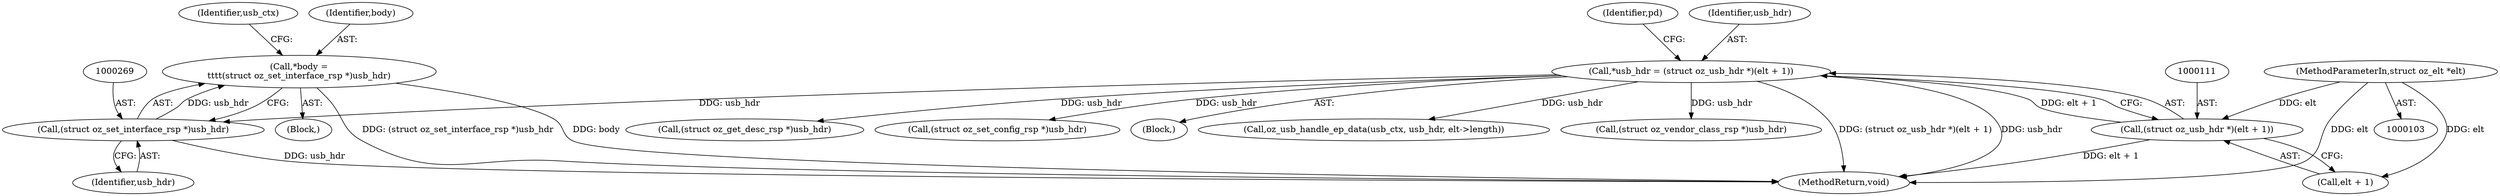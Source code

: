 digraph "0_linux_d114b9fe78c8d6fc6e70808c2092aa307c36dc8e@pointer" {
"1000266" [label="(Call,*body =\n\t\t\t\t(struct oz_set_interface_rsp *)usb_hdr)"];
"1000268" [label="(Call,(struct oz_set_interface_rsp *)usb_hdr)"];
"1000108" [label="(Call,*usb_hdr = (struct oz_usb_hdr *)(elt + 1))"];
"1000110" [label="(Call,(struct oz_usb_hdr *)(elt + 1))"];
"1000105" [label="(MethodParameterIn,struct oz_elt *elt)"];
"1000120" [label="(Identifier,pd)"];
"1000109" [label="(Identifier,usb_hdr)"];
"1000289" [label="(Call,(struct oz_vendor_class_rsp *)usb_hdr)"];
"1000273" [label="(Identifier,usb_ctx)"];
"1000268" [label="(Call,(struct oz_set_interface_rsp *)usb_hdr)"];
"1000112" [label="(Call,elt + 1)"];
"1000266" [label="(Call,*body =\n\t\t\t\t(struct oz_set_interface_rsp *)usb_hdr)"];
"1000105" [label="(MethodParameterIn,struct oz_elt *elt)"];
"1000270" [label="(Identifier,usb_hdr)"];
"1000264" [label="(Block,)"];
"1000190" [label="(Call,(struct oz_get_desc_rsp *)usb_hdr)"];
"1000247" [label="(Call,(struct oz_set_config_rsp *)usb_hdr)"];
"1000267" [label="(Identifier,body)"];
"1000106" [label="(Block,)"];
"1000315" [label="(Call,oz_usb_handle_ep_data(usb_ctx, usb_hdr, elt->length))"];
"1000108" [label="(Call,*usb_hdr = (struct oz_usb_hdr *)(elt + 1))"];
"1000325" [label="(MethodReturn,void)"];
"1000110" [label="(Call,(struct oz_usb_hdr *)(elt + 1))"];
"1000266" -> "1000264"  [label="AST: "];
"1000266" -> "1000268"  [label="CFG: "];
"1000267" -> "1000266"  [label="AST: "];
"1000268" -> "1000266"  [label="AST: "];
"1000273" -> "1000266"  [label="CFG: "];
"1000266" -> "1000325"  [label="DDG: (struct oz_set_interface_rsp *)usb_hdr"];
"1000266" -> "1000325"  [label="DDG: body"];
"1000268" -> "1000266"  [label="DDG: usb_hdr"];
"1000268" -> "1000270"  [label="CFG: "];
"1000269" -> "1000268"  [label="AST: "];
"1000270" -> "1000268"  [label="AST: "];
"1000268" -> "1000325"  [label="DDG: usb_hdr"];
"1000108" -> "1000268"  [label="DDG: usb_hdr"];
"1000108" -> "1000106"  [label="AST: "];
"1000108" -> "1000110"  [label="CFG: "];
"1000109" -> "1000108"  [label="AST: "];
"1000110" -> "1000108"  [label="AST: "];
"1000120" -> "1000108"  [label="CFG: "];
"1000108" -> "1000325"  [label="DDG: (struct oz_usb_hdr *)(elt + 1)"];
"1000108" -> "1000325"  [label="DDG: usb_hdr"];
"1000110" -> "1000108"  [label="DDG: elt + 1"];
"1000108" -> "1000190"  [label="DDG: usb_hdr"];
"1000108" -> "1000247"  [label="DDG: usb_hdr"];
"1000108" -> "1000289"  [label="DDG: usb_hdr"];
"1000108" -> "1000315"  [label="DDG: usb_hdr"];
"1000110" -> "1000112"  [label="CFG: "];
"1000111" -> "1000110"  [label="AST: "];
"1000112" -> "1000110"  [label="AST: "];
"1000110" -> "1000325"  [label="DDG: elt + 1"];
"1000105" -> "1000110"  [label="DDG: elt"];
"1000105" -> "1000103"  [label="AST: "];
"1000105" -> "1000325"  [label="DDG: elt"];
"1000105" -> "1000112"  [label="DDG: elt"];
}
